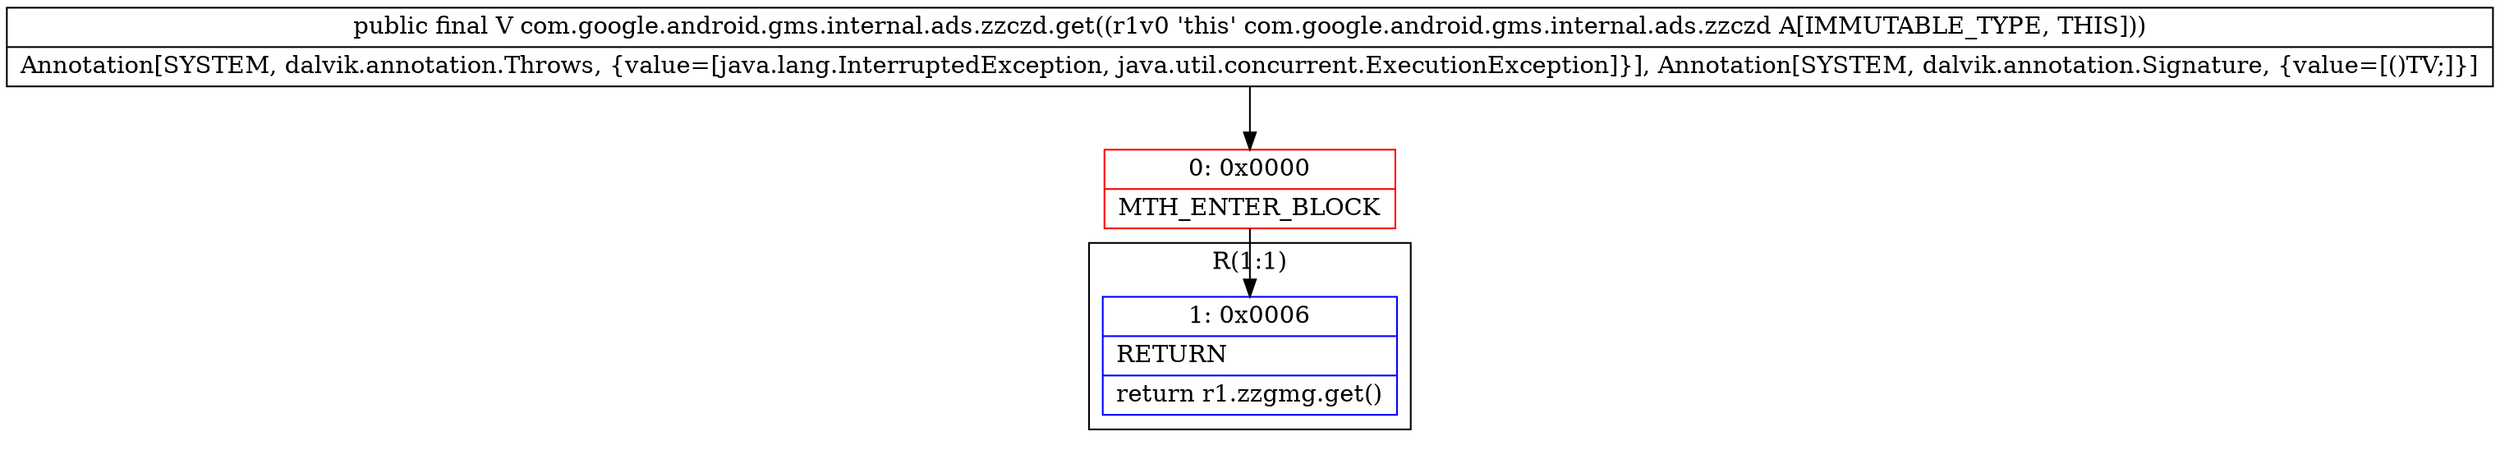 digraph "CFG forcom.google.android.gms.internal.ads.zzczd.get()Ljava\/lang\/Object;" {
subgraph cluster_Region_727145202 {
label = "R(1:1)";
node [shape=record,color=blue];
Node_1 [shape=record,label="{1\:\ 0x0006|RETURN\l|return r1.zzgmg.get()\l}"];
}
Node_0 [shape=record,color=red,label="{0\:\ 0x0000|MTH_ENTER_BLOCK\l}"];
MethodNode[shape=record,label="{public final V com.google.android.gms.internal.ads.zzczd.get((r1v0 'this' com.google.android.gms.internal.ads.zzczd A[IMMUTABLE_TYPE, THIS]))  | Annotation[SYSTEM, dalvik.annotation.Throws, \{value=[java.lang.InterruptedException, java.util.concurrent.ExecutionException]\}], Annotation[SYSTEM, dalvik.annotation.Signature, \{value=[()TV;]\}]\l}"];
MethodNode -> Node_0;
Node_0 -> Node_1;
}


